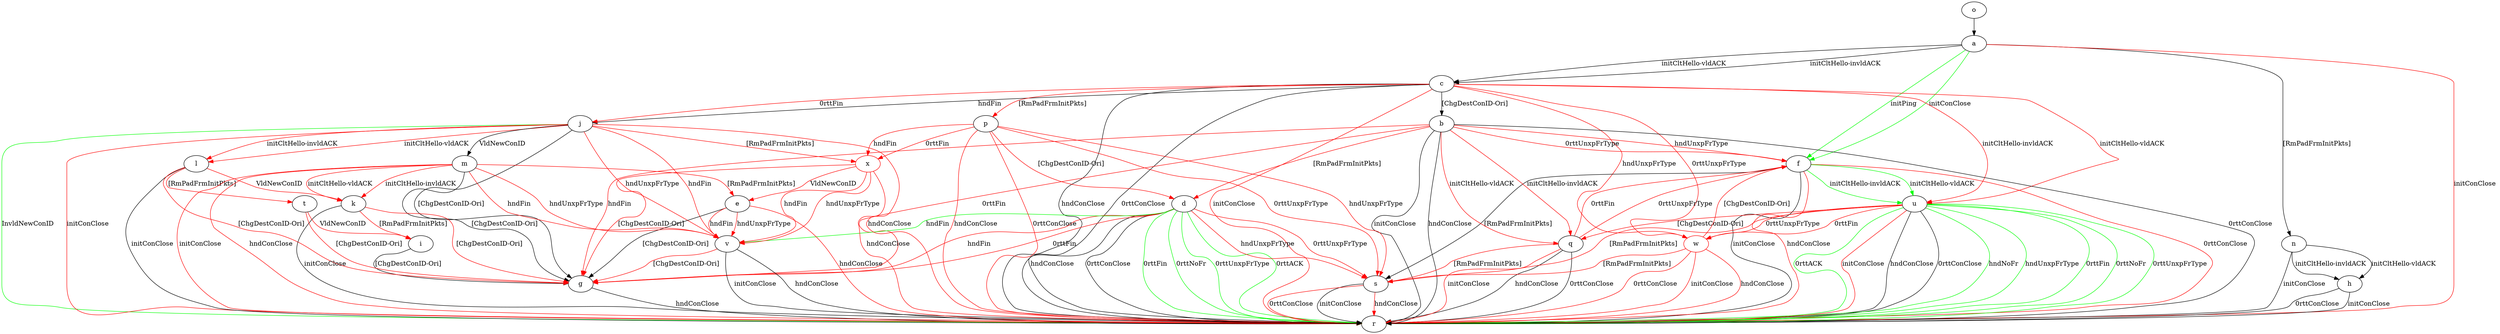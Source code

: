digraph "" {
	a -> c	[key=0,
		label="initCltHello-vldACK "];
	a -> c	[key=1,
		label="initCltHello-invldACK "];
	a -> f	[key=0,
		color=green,
		label="initPing "];
	a -> f	[key=1,
		color=green,
		label="initConClose "];
	a -> n	[key=0,
		label="[RmPadFrmInitPkts] "];
	a -> r	[key=0,
		color=red,
		label="initConClose "];
	b -> d	[key=0,
		color=red,
		label="[RmPadFrmInitPkts] "];
	b -> f	[key=0,
		color=red,
		label="hndUnxpFrType "];
	b -> f	[key=1,
		color=red,
		label="0rttUnxpFrType "];
	b -> g	[key=0,
		color=red,
		label="hndFin "];
	b -> g	[key=1,
		color=red,
		label="0rttFin "];
	b -> q	[key=0,
		color=red,
		label="initCltHello-vldACK "];
	b -> q	[key=1,
		color=red,
		label="initCltHello-invldACK "];
	b -> r	[key=0,
		label="initConClose "];
	b -> r	[key=1,
		label="hndConClose "];
	b -> r	[key=2,
		label="0rttConClose "];
	c -> b	[key=0,
		label="[ChgDestConID-Ori] "];
	c -> j	[key=0,
		label="hndFin "];
	c -> j	[key=1,
		color=red,
		label="0rttFin "];
	c -> p	[key=0,
		color=red,
		label="[RmPadFrmInitPkts] "];
	c -> r	[key=0,
		label="hndConClose "];
	c -> r	[key=1,
		label="0rttConClose "];
	c -> r	[key=2,
		color=red,
		label="initConClose "];
	c -> u	[key=0,
		color=red,
		label="initCltHello-vldACK "];
	c -> u	[key=1,
		color=red,
		label="initCltHello-invldACK "];
	w	[color=red];
	c -> w	[key=0,
		color=red,
		label="hndUnxpFrType "];
	c -> w	[key=1,
		color=red,
		label="0rttUnxpFrType "];
	d -> g	[key=0,
		color=red,
		label="hndFin "];
	d -> g	[key=1,
		color=red,
		label="0rttFin "];
	d -> r	[key=0,
		label="hndConClose "];
	d -> r	[key=1,
		label="0rttConClose "];
	d -> r	[key=2,
		color=green,
		label="0rttFin "];
	d -> r	[key=3,
		color=green,
		label="0rttNoFr "];
	d -> r	[key=4,
		color=green,
		label="0rttUnxpFrType "];
	d -> r	[key=5,
		color=green,
		label="0rttACK "];
	d -> s	[key=0,
		color=red,
		label="hndUnxpFrType "];
	d -> s	[key=1,
		color=red,
		label="0rttUnxpFrType "];
	d -> v	[key=0,
		color=green,
		label="hndFin "];
	e -> g	[key=0,
		label="[ChgDestConID-Ori] "];
	e -> r	[key=0,
		color=red,
		label="hndConClose "];
	e -> v	[key=0,
		color=red,
		label="hndFin "];
	e -> v	[key=1,
		color=red,
		label="hndUnxpFrType "];
	f -> r	[key=0,
		label="initConClose "];
	f -> r	[key=1,
		color=red,
		label="hndConClose "];
	f -> r	[key=2,
		color=red,
		label="0rttConClose "];
	f -> s	[key=0,
		label="[RmPadFrmInitPkts] "];
	f -> u	[key=0,
		color=green,
		label="initCltHello-vldACK "];
	f -> u	[key=1,
		color=green,
		label="initCltHello-invldACK "];
	g -> r	[key=0,
		label="hndConClose "];
	h -> r	[key=0,
		label="initConClose "];
	h -> r	[key=1,
		label="0rttConClose "];
	i -> g	[key=0,
		label="[ChgDestConID-Ori] "];
	j -> g	[key=0,
		label="[ChgDestConID-Ori] "];
	j -> l	[key=0,
		color=red,
		label="initCltHello-vldACK "];
	j -> l	[key=1,
		color=red,
		label="initCltHello-invldACK "];
	j -> m	[key=0,
		label="VldNewConID "];
	j -> r	[key=0,
		color=green,
		label="InvldNewConID "];
	j -> r	[key=1,
		color=red,
		label="initConClose "];
	j -> r	[key=2,
		color=red,
		label="hndConClose "];
	j -> v	[key=0,
		color=red,
		label="hndFin "];
	j -> v	[key=1,
		color=red,
		label="hndUnxpFrType "];
	x	[color=red];
	j -> x	[key=0,
		color=red,
		label="[RmPadFrmInitPkts] "];
	k -> g	[key=0,
		color=red,
		label="[ChgDestConID-Ori] "];
	k -> i	[key=0,
		color=red,
		label="[RmPadFrmInitPkts] "];
	k -> r	[key=0,
		label="initConClose "];
	l -> g	[key=0,
		color=red,
		label="[ChgDestConID-Ori] "];
	l -> k	[key=0,
		color=red,
		label="VldNewConID "];
	l -> r	[key=0,
		label="initConClose "];
	l -> t	[key=0,
		color=red,
		label="[RmPadFrmInitPkts] "];
	m -> e	[key=0,
		color=red,
		label="[RmPadFrmInitPkts] "];
	m -> g	[key=0,
		label="[ChgDestConID-Ori] "];
	m -> k	[key=0,
		color=red,
		label="initCltHello-vldACK "];
	m -> k	[key=1,
		color=red,
		label="initCltHello-invldACK "];
	m -> r	[key=0,
		color=red,
		label="initConClose "];
	m -> r	[key=1,
		color=red,
		label="hndConClose "];
	m -> v	[key=0,
		color=red,
		label="hndFin "];
	m -> v	[key=1,
		color=red,
		label="hndUnxpFrType "];
	n -> h	[key=0,
		label="initCltHello-vldACK "];
	n -> h	[key=1,
		label="initCltHello-invldACK "];
	n -> r	[key=0,
		label="initConClose "];
	o -> a	[key=0];
	p -> d	[key=0,
		color=red,
		label="[ChgDestConID-Ori] "];
	p -> r	[key=0,
		color=red,
		label="hndConClose "];
	p -> r	[key=1,
		color=red,
		label="0rttConClose "];
	p -> s	[key=0,
		color=red,
		label="hndUnxpFrType "];
	p -> s	[key=1,
		color=red,
		label="0rttUnxpFrType "];
	p -> x	[key=0,
		color=red,
		label="hndFin "];
	p -> x	[key=1,
		color=red,
		label="0rttFin "];
	q -> f	[key=0,
		color=red,
		label="0rttFin "];
	q -> f	[key=1,
		color=red,
		label="0rttUnxpFrType "];
	q -> r	[key=0,
		label="hndConClose "];
	q -> r	[key=1,
		label="0rttConClose "];
	q -> r	[key=2,
		color=red,
		label="initConClose "];
	q -> s	[key=0,
		color=red,
		label="[RmPadFrmInitPkts] "];
	s -> r	[key=0,
		label="initConClose "];
	s -> r	[key=1,
		color=red,
		label="hndConClose "];
	s -> r	[key=2,
		color=red,
		label="0rttConClose "];
	t -> g	[key=0,
		color=red,
		label="[ChgDestConID-Ori] "];
	t -> i	[key=0,
		color=red,
		label="VldNewConID "];
	u -> q	[key=0,
		color=red,
		label="[ChgDestConID-Ori] "];
	u -> r	[key=0,
		label="hndConClose "];
	u -> r	[key=1,
		label="0rttConClose "];
	u -> r	[key=2,
		color=green,
		label="hndNoFr "];
	u -> r	[key=3,
		color=green,
		label="hndUnxpFrType "];
	u -> r	[key=4,
		color=green,
		label="0rttFin "];
	u -> r	[key=5,
		color=green,
		label="0rttNoFr "];
	u -> r	[key=6,
		color=green,
		label="0rttUnxpFrType "];
	u -> r	[key=7,
		color=green,
		label="0rttACK "];
	u -> r	[key=8,
		color=red,
		label="initConClose "];
	u -> s	[key=0,
		color=red,
		label="[RmPadFrmInitPkts] "];
	u -> w	[key=0,
		color=red,
		label="0rttFin "];
	u -> w	[key=1,
		color=red,
		label="0rttUnxpFrType "];
	v -> g	[key=0,
		color=red,
		label="[ChgDestConID-Ori] "];
	v -> r	[key=0,
		label="initConClose "];
	v -> r	[key=1,
		label="hndConClose "];
	w -> f	[key=0,
		color=red,
		label="[ChgDestConID-Ori] "];
	w -> r	[key=0,
		color=red,
		label="initConClose "];
	w -> r	[key=1,
		color=red,
		label="hndConClose "];
	w -> r	[key=2,
		color=red,
		label="0rttConClose "];
	w -> s	[key=0,
		color=red,
		label="[RmPadFrmInitPkts] "];
	x -> e	[key=0,
		color=red,
		label="VldNewConID "];
	x -> g	[key=0,
		color=red,
		label="[ChgDestConID-Ori] "];
	x -> r	[key=0,
		color=red,
		label="hndConClose "];
	x -> v	[key=0,
		color=red,
		label="hndFin "];
	x -> v	[key=1,
		color=red,
		label="hndUnxpFrType "];
}
